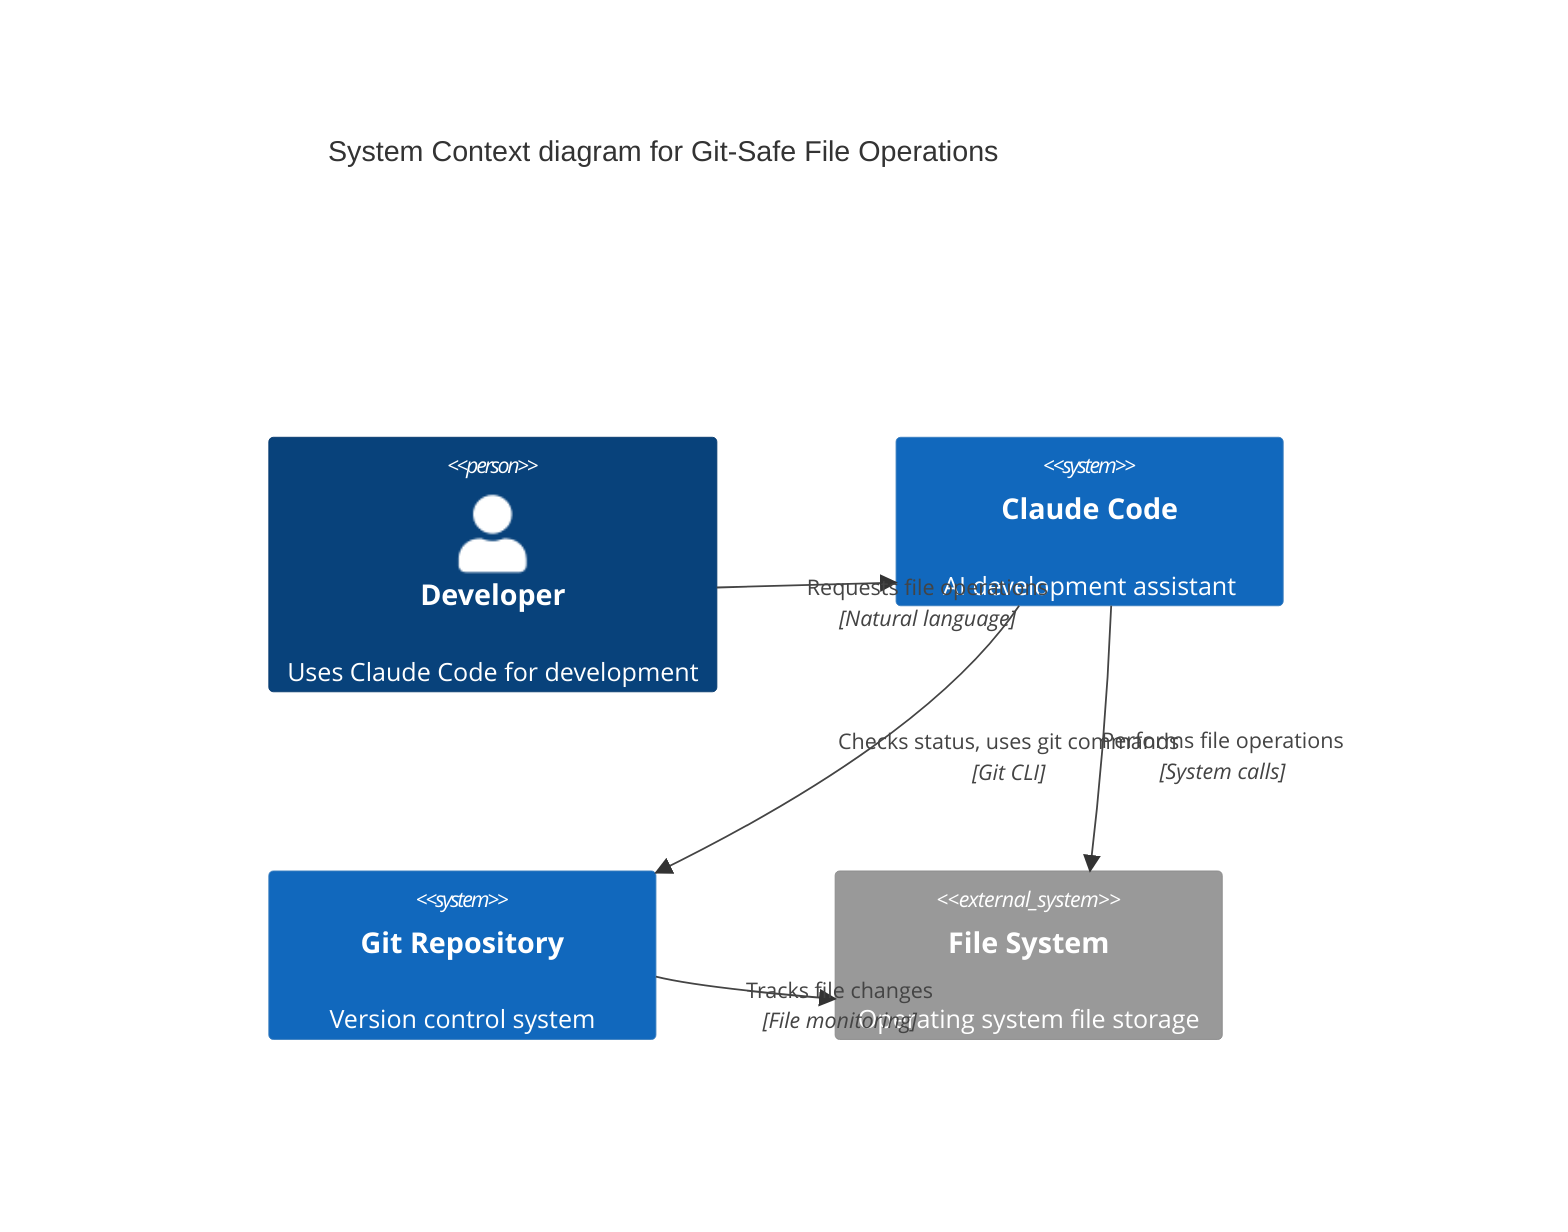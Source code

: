 C4Context
    title System Context diagram for Git-Safe File Operations
    
    Person(user, "Developer", "Uses Claude Code for development")
    System(claude, "Claude Code", "AI development assistant")
    System(git, "Git Repository", "Version control system")
    System_Ext(filesystem, "File System", "Operating system file storage")
    
    Rel(user, claude, "Requests file operations", "Natural language")
    Rel(claude, git, "Checks status, uses git commands", "Git CLI")
    Rel(claude, filesystem, "Performs file operations", "System calls")
    Rel(git, filesystem, "Tracks file changes", "File monitoring")
    
    UpdateLayoutConfig($c4ShapeInRow="3", $c4BoundaryInRow="1")